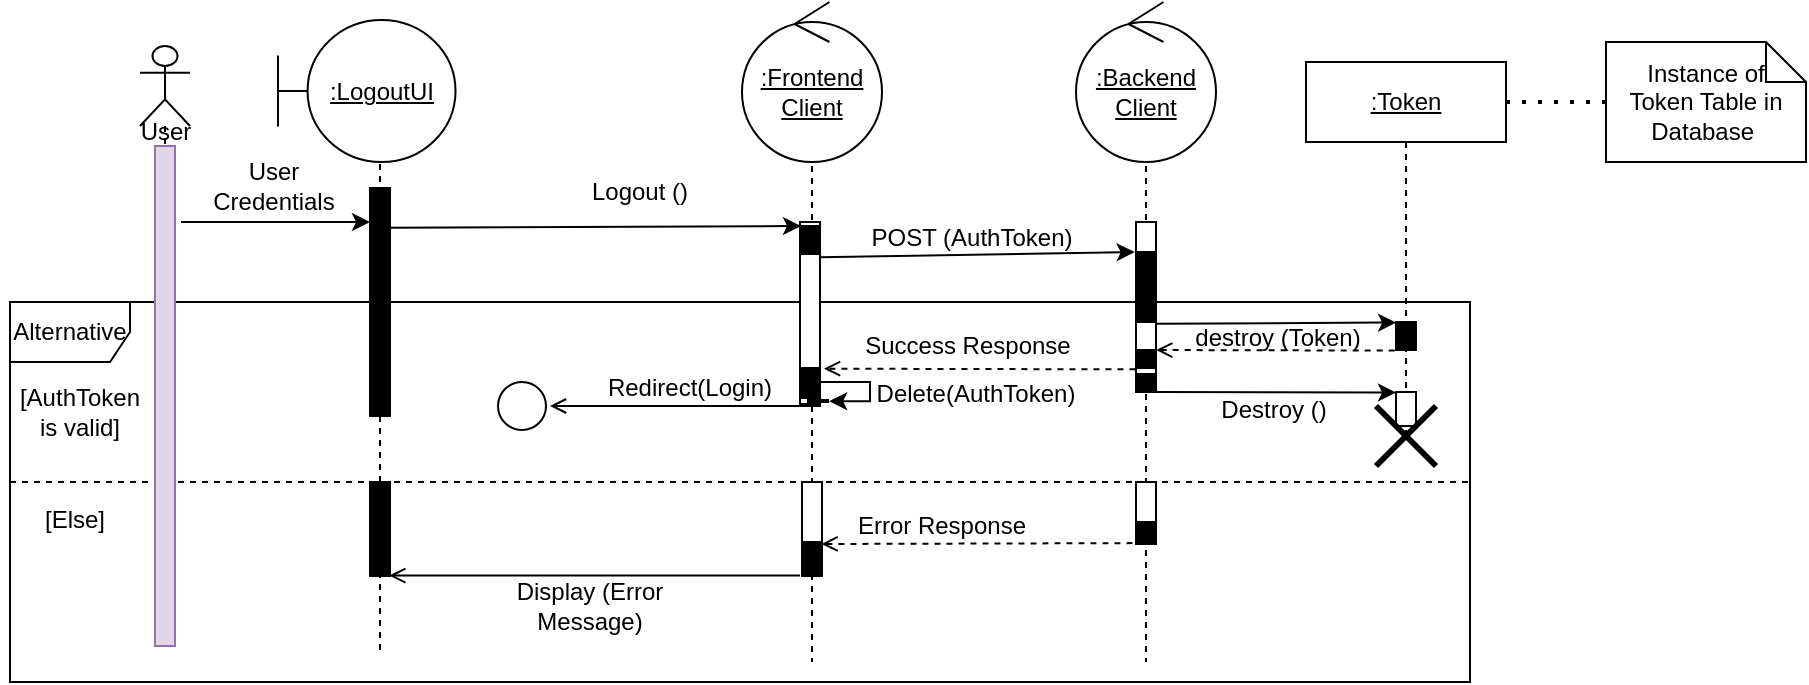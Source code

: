 <mxfile version="17.4.2" type="device"><diagram id="MIpJbKZCCXrKVAlE9q_T" name="Page-1"><mxGraphModel dx="1102" dy="865" grid="1" gridSize="10" guides="1" tooltips="1" connect="1" arrows="1" fold="1" page="1" pageScale="1" pageWidth="850" pageHeight="1100" math="0" shadow="0"><root><mxCell id="0"/><mxCell id="1" parent="0"/><mxCell id="KhDxWJ5JsTdzf5pxd7cd-9" value="Alternative" style="shape=umlFrame;whiteSpace=wrap;html=1;" parent="1" vertex="1"><mxGeometry x="40" y="200" width="730" height="190" as="geometry"/></mxCell><mxCell id="_CUxs6TRnCV8gBITWxEh-52" value="" style="shape=umlLifeline;participant=umlControl;perimeter=lifelinePerimeter;whiteSpace=wrap;html=1;container=1;collapsible=0;recursiveResize=0;verticalAlign=top;spacingTop=36;outlineConnect=0;fillColor=#FFFFFF;" parent="1" vertex="1"><mxGeometry x="578" y="80" width="60" height="300" as="geometry"/></mxCell><mxCell id="_CUxs6TRnCV8gBITWxEh-53" value="&lt;u&gt;:Backend&lt;br&gt;Client&lt;/u&gt;" style="ellipse;shape=umlControl;whiteSpace=wrap;html=1;fillColor=#FFFFFF;" parent="_CUxs6TRnCV8gBITWxEh-52" vertex="1"><mxGeometry x="-5" y="-30" width="70" height="80" as="geometry"/></mxCell><mxCell id="L7ZnafXnblvMDZfj7K9R-7" value="" style="html=1;points=[];perimeter=orthogonalPerimeter;" parent="_CUxs6TRnCV8gBITWxEh-52" vertex="1"><mxGeometry x="25" y="210" width="10" height="30" as="geometry"/></mxCell><mxCell id="_CUxs6TRnCV8gBITWxEh-50" value="" style="shape=umlLifeline;participant=umlControl;perimeter=lifelinePerimeter;whiteSpace=wrap;html=1;container=1;collapsible=0;recursiveResize=0;verticalAlign=top;spacingTop=36;outlineConnect=0;fillColor=#FFFFFF;" parent="1" vertex="1"><mxGeometry x="411" y="80" width="60" height="300" as="geometry"/></mxCell><mxCell id="_CUxs6TRnCV8gBITWxEh-49" value="&lt;u&gt;:Frontend&lt;br&gt;Client&lt;/u&gt;" style="ellipse;shape=umlControl;whiteSpace=wrap;html=1;fillColor=#FFFFFF;" parent="_CUxs6TRnCV8gBITWxEh-50" vertex="1"><mxGeometry x="-5" y="-30" width="70" height="80" as="geometry"/></mxCell><mxCell id="L7ZnafXnblvMDZfj7K9R-8" value="" style="html=1;points=[];perimeter=orthogonalPerimeter;" parent="_CUxs6TRnCV8gBITWxEh-50" vertex="1"><mxGeometry x="25" y="210" width="10" height="30" as="geometry"/></mxCell><mxCell id="_CUxs6TRnCV8gBITWxEh-4" value="" style="endArrow=classic;html=1;rounded=0;exitX=1.3;exitY=0.152;exitDx=0;exitDy=0;exitPerimeter=0;" parent="1" source="_CUxs6TRnCV8gBITWxEh-19" edge="1"><mxGeometry width="50" height="50" relative="1" as="geometry"><mxPoint x="130" y="170" as="sourcePoint"/><mxPoint x="220.0" y="160.0" as="targetPoint"/></mxGeometry></mxCell><mxCell id="KhDxWJ5JsTdzf5pxd7cd-17" value="" style="endArrow=open;html=1;rounded=0;endFill=0;entryX=1.2;entryY=0.663;entryDx=0;entryDy=0;entryPerimeter=0;dashed=1;exitX=-0.178;exitY=0.96;exitDx=0;exitDy=0;exitPerimeter=0;" parent="1" source="_CUxs6TRnCV8gBITWxEh-12" edge="1"><mxGeometry width="50" height="50" relative="1" as="geometry"><mxPoint x="658.25" y="321.0" as="sourcePoint"/><mxPoint x="445.75" y="321.0" as="targetPoint"/></mxGeometry></mxCell><mxCell id="KhDxWJ5JsTdzf5pxd7cd-10" value="" style="endArrow=open;html=1;rounded=0;endFill=0;" parent="1" edge="1"><mxGeometry width="50" height="50" relative="1" as="geometry"><mxPoint x="440" y="252" as="sourcePoint"/><mxPoint x="310" y="252" as="targetPoint"/></mxGeometry></mxCell><mxCell id="KhDxWJ5JsTdzf5pxd7cd-7" value="" style="endArrow=open;html=1;rounded=0;endFill=0;entryX=1.2;entryY=0.663;entryDx=0;entryDy=0;entryPerimeter=0;dashed=1;exitX=-0.028;exitY=0.979;exitDx=0;exitDy=0;exitPerimeter=0;" parent="1" edge="1"><mxGeometry width="50" height="50" relative="1" as="geometry"><mxPoint x="602.72" y="233.685" as="sourcePoint"/><mxPoint x="447" y="233.34" as="targetPoint"/></mxGeometry></mxCell><mxCell id="KhDxWJ5JsTdzf5pxd7cd-5" value="" style="endArrow=classic;html=1;rounded=0;endFill=1;entryX=-0.067;entryY=0;entryDx=0;entryDy=0;entryPerimeter=0;exitX=1;exitY=0.192;exitDx=0;exitDy=0;exitPerimeter=0;" parent="1" source="0Rs5ef374-KKTqK2Qocw-10" target="_CUxs6TRnCV8gBITWxEh-31" edge="1"><mxGeometry width="50" height="50" relative="1" as="geometry"><mxPoint x="439.997" y="190" as="sourcePoint"/><mxPoint x="655" y="190" as="targetPoint"/></mxGeometry></mxCell><mxCell id="0Rs5ef374-KKTqK2Qocw-11" value="" style="endArrow=classic;html=1;rounded=0;exitX=0.956;exitY=0.156;exitDx=0;exitDy=0;exitPerimeter=0;" parent="1" edge="1"><mxGeometry width="50" height="50" relative="1" as="geometry"><mxPoint x="229.56" y="162.824" as="sourcePoint"/><mxPoint x="435.5" y="162.0" as="targetPoint"/></mxGeometry></mxCell><mxCell id="KhDxWJ5JsTdzf5pxd7cd-1" value="Logout ()" style="text;html=1;strokeColor=none;fillColor=none;align=center;verticalAlign=middle;whiteSpace=wrap;rounded=0;" parent="1" vertex="1"><mxGeometry x="310" y="130" width="90" height="30" as="geometry"/></mxCell><mxCell id="KhDxWJ5JsTdzf5pxd7cd-4" value="POST (AuthToken)" style="text;html=1;strokeColor=none;fillColor=none;align=center;verticalAlign=middle;whiteSpace=wrap;rounded=0;" parent="1" vertex="1"><mxGeometry x="451" y="153" width="140" height="30" as="geometry"/></mxCell><mxCell id="KhDxWJ5JsTdzf5pxd7cd-8" value="Success Response" style="text;html=1;strokeColor=none;fillColor=none;align=center;verticalAlign=middle;whiteSpace=wrap;rounded=0;" parent="1" vertex="1"><mxGeometry x="459" y="207" width="120" height="30" as="geometry"/></mxCell><mxCell id="KhDxWJ5JsTdzf5pxd7cd-11" value="Redirect(Login)" style="text;html=1;strokeColor=none;fillColor=none;align=center;verticalAlign=middle;whiteSpace=wrap;rounded=0;" parent="1" vertex="1"><mxGeometry x="335" y="236" width="90" height="14" as="geometry"/></mxCell><mxCell id="KhDxWJ5JsTdzf5pxd7cd-14" value="" style="line;strokeWidth=1;fillColor=none;align=left;verticalAlign=middle;spacingTop=-1;spacingLeft=3;spacingRight=3;rotatable=0;labelPosition=right;points=[];portConstraint=eastwest;dashed=1;" parent="1" vertex="1"><mxGeometry x="40" y="286" width="730" height="8" as="geometry"/></mxCell><mxCell id="KhDxWJ5JsTdzf5pxd7cd-15" value="[AuthToken is valid]" style="text;html=1;strokeColor=none;fillColor=none;align=center;verticalAlign=middle;whiteSpace=wrap;rounded=0;" parent="1" vertex="1"><mxGeometry x="40" y="240" width="70" height="30" as="geometry"/></mxCell><mxCell id="KhDxWJ5JsTdzf5pxd7cd-16" value="[Else]" style="text;html=1;strokeColor=none;fillColor=none;align=center;verticalAlign=middle;whiteSpace=wrap;rounded=0;" parent="1" vertex="1"><mxGeometry x="35" y="294" width="75" height="30" as="geometry"/></mxCell><mxCell id="KhDxWJ5JsTdzf5pxd7cd-18" value="Error Response" style="text;html=1;strokeColor=none;fillColor=none;align=center;verticalAlign=middle;whiteSpace=wrap;rounded=0;" parent="1" vertex="1"><mxGeometry x="446" y="297" width="120" height="30" as="geometry"/></mxCell><mxCell id="KhDxWJ5JsTdzf5pxd7cd-19" value="" style="endArrow=open;html=1;rounded=0;endFill=0;entryX=0.964;entryY=0.945;entryDx=0;entryDy=0;entryPerimeter=0;" parent="1" edge="1"><mxGeometry width="50" height="50" relative="1" as="geometry"><mxPoint x="435" y="336.78" as="sourcePoint"/><mxPoint x="229.64" y="336.78" as="targetPoint"/></mxGeometry></mxCell><mxCell id="KhDxWJ5JsTdzf5pxd7cd-20" value="Display (Error Message)" style="text;html=1;strokeColor=none;fillColor=none;align=center;verticalAlign=middle;whiteSpace=wrap;rounded=0;" parent="1" vertex="1"><mxGeometry x="270" y="337" width="120" height="30" as="geometry"/></mxCell><mxCell id="_CUxs6TRnCV8gBITWxEh-3" value="User Credentials" style="text;html=1;strokeColor=none;fillColor=none;align=center;verticalAlign=middle;whiteSpace=wrap;rounded=0;" parent="1" vertex="1"><mxGeometry x="127.0" y="127" width="90" height="30" as="geometry"/></mxCell><mxCell id="_CUxs6TRnCV8gBITWxEh-7" value=":" style="shape=umlLifeline;participant=umlBoundary;perimeter=lifelinePerimeter;whiteSpace=wrap;html=1;container=1;collapsible=0;recursiveResize=0;verticalAlign=top;spacingTop=36;outlineConnect=0;" parent="1" vertex="1"><mxGeometry x="200" y="67" width="50" height="310" as="geometry"/></mxCell><mxCell id="0Rs5ef374-KKTqK2Qocw-8" value="" style="html=1;points=[];perimeter=orthogonalPerimeter;fillColor=#000000;" parent="_CUxs6TRnCV8gBITWxEh-7" vertex="1"><mxGeometry x="20" y="76" width="10" height="114" as="geometry"/></mxCell><mxCell id="_CUxs6TRnCV8gBITWxEh-9" value="" style="html=1;points=[];perimeter=orthogonalPerimeter;fillColor=#000000;" parent="_CUxs6TRnCV8gBITWxEh-7" vertex="1"><mxGeometry x="20" y="93" width="10" height="17" as="geometry"/></mxCell><mxCell id="L7ZnafXnblvMDZfj7K9R-3" value="" style="html=1;points=[];perimeter=orthogonalPerimeter;fillColor=#000000;" parent="_CUxs6TRnCV8gBITWxEh-7" vertex="1"><mxGeometry x="20" y="223" width="10" height="47" as="geometry"/></mxCell><mxCell id="_CUxs6TRnCV8gBITWxEh-8" value="&lt;u&gt;:LogoutUI&lt;/u&gt;" style="shape=umlBoundary;whiteSpace=wrap;html=1;" parent="1" vertex="1"><mxGeometry x="174" y="59" width="88.75" height="71" as="geometry"/></mxCell><mxCell id="_CUxs6TRnCV8gBITWxEh-18" value="" style="shape=umlLifeline;participant=umlActor;perimeter=lifelinePerimeter;whiteSpace=wrap;html=1;container=1;collapsible=0;recursiveResize=0;verticalAlign=top;spacingTop=36;outlineConnect=0;fillColor=#FFFFFF;" parent="1" vertex="1"><mxGeometry x="105" y="72" width="25" height="300" as="geometry"/></mxCell><mxCell id="_CUxs6TRnCV8gBITWxEh-19" value="" style="html=1;points=[];perimeter=orthogonalPerimeter;fillColor=#e1d5e7;strokeColor=#9673a6;" parent="_CUxs6TRnCV8gBITWxEh-18" vertex="1"><mxGeometry x="7.5" y="50" width="10" height="250" as="geometry"/></mxCell><mxCell id="_CUxs6TRnCV8gBITWxEh-20" value="User" style="text;html=1;strokeColor=none;fillColor=none;align=center;verticalAlign=middle;whiteSpace=wrap;rounded=0;" parent="_CUxs6TRnCV8gBITWxEh-18" vertex="1"><mxGeometry x="-2.5" y="28" width="30" height="30" as="geometry"/></mxCell><mxCell id="_CUxs6TRnCV8gBITWxEh-24" value="&lt;span&gt;&lt;u&gt;:Token&lt;/u&gt;&lt;/span&gt;" style="shape=umlLifeline;perimeter=lifelinePerimeter;whiteSpace=wrap;html=1;container=1;collapsible=0;recursiveResize=0;outlineConnect=0;" parent="1" vertex="1"><mxGeometry x="688" y="80" width="100" height="190" as="geometry"/></mxCell><mxCell id="_CUxs6TRnCV8gBITWxEh-30" value="" style="html=1;points=[];perimeter=orthogonalPerimeter;fillColor=#FFFFFF;" parent="_CUxs6TRnCV8gBITWxEh-24" vertex="1"><mxGeometry x="45" y="165" width="10" height="17" as="geometry"/></mxCell><mxCell id="_CUxs6TRnCV8gBITWxEh-37" value="" style="endArrow=none;html=1;rounded=0;endFill=0;exitX=1.014;exitY=0.127;exitDx=0;exitDy=0;exitPerimeter=0;entryX=0.004;entryY=0.085;entryDx=0;entryDy=0;entryPerimeter=0;startArrow=open;startFill=0;dashed=1;" parent="_CUxs6TRnCV8gBITWxEh-24" edge="1"><mxGeometry width="50" height="50" relative="1" as="geometry"><mxPoint x="-74.9" y="144.003" as="sourcePoint"/><mxPoint x="45" y="144.305" as="targetPoint"/></mxGeometry></mxCell><mxCell id="_CUxs6TRnCV8gBITWxEh-38" value="" style="html=1;points=[];perimeter=orthogonalPerimeter;fillColor=#000000;" parent="_CUxs6TRnCV8gBITWxEh-24" vertex="1"><mxGeometry x="45" y="130" width="10" height="14" as="geometry"/></mxCell><mxCell id="_CUxs6TRnCV8gBITWxEh-47" value="" style="endArrow=classic;html=1;rounded=0;endFill=1;exitX=1.014;exitY=0.127;exitDx=0;exitDy=0;exitPerimeter=0;entryX=0.004;entryY=0.085;entryDx=0;entryDy=0;entryPerimeter=0;startArrow=none;startFill=0;" parent="_CUxs6TRnCV8gBITWxEh-24" edge="1"><mxGeometry width="50" height="50" relative="1" as="geometry"><mxPoint x="-74.9" y="165.003" as="sourcePoint"/><mxPoint x="45" y="165.305" as="targetPoint"/></mxGeometry></mxCell><mxCell id="_CUxs6TRnCV8gBITWxEh-29" value="" style="shape=umlDestroy;whiteSpace=wrap;html=1;strokeWidth=3;fillColor=#FFFFFF;" parent="1" vertex="1"><mxGeometry x="723" y="252" width="30" height="30" as="geometry"/></mxCell><mxCell id="_CUxs6TRnCV8gBITWxEh-33" value="" style="endArrow=classic;html=1;rounded=0;endFill=1;exitX=1.014;exitY=0.127;exitDx=0;exitDy=0;exitPerimeter=0;entryX=0.004;entryY=0.085;entryDx=0;entryDy=0;entryPerimeter=0;" parent="1" edge="1"><mxGeometry width="50" height="50" relative="1" as="geometry"><mxPoint x="613.14" y="210.905" as="sourcePoint"/><mxPoint x="733.04" y="210.275" as="targetPoint"/></mxGeometry></mxCell><mxCell id="_CUxs6TRnCV8gBITWxEh-34" value="destroy (Token)" style="text;html=1;strokeColor=none;fillColor=none;align=center;verticalAlign=middle;whiteSpace=wrap;rounded=0;" parent="1" vertex="1"><mxGeometry x="610" y="208" width="128" height="20" as="geometry"/></mxCell><mxCell id="_CUxs6TRnCV8gBITWxEh-41" value="Instance of &lt;br&gt;Token Table in Database&amp;nbsp;" style="shape=note;size=20;whiteSpace=wrap;html=1;fillColor=#FFFFFF;padding=3;" parent="1" vertex="1"><mxGeometry x="838" y="70" width="100" height="60" as="geometry"/></mxCell><mxCell id="_CUxs6TRnCV8gBITWxEh-42" value="" style="endArrow=none;dashed=1;html=1;dashPattern=1 3;strokeWidth=2;rounded=0;exitX=0;exitY=0.5;exitDx=0;exitDy=0;exitPerimeter=0;" parent="1" source="_CUxs6TRnCV8gBITWxEh-41" edge="1"><mxGeometry width="50" height="50" relative="1" as="geometry"><mxPoint x="936" y="270" as="sourcePoint"/><mxPoint x="786" y="100" as="targetPoint"/></mxGeometry></mxCell><mxCell id="_CUxs6TRnCV8gBITWxEh-48" value="Destroy ()" style="text;html=1;strokeColor=none;fillColor=none;align=center;verticalAlign=middle;whiteSpace=wrap;rounded=0;" parent="1" vertex="1"><mxGeometry x="612" y="244" width="120" height="20" as="geometry"/></mxCell><mxCell id="0Rs5ef374-KKTqK2Qocw-10" value="" style="html=1;points=[];perimeter=orthogonalPerimeter;" parent="1" vertex="1"><mxGeometry x="435" y="160" width="10" height="92" as="geometry"/></mxCell><mxCell id="_CUxs6TRnCV8gBITWxEh-10" value="" style="html=1;points=[];perimeter=orthogonalPerimeter;fillColor=#000000;" parent="1" vertex="1"><mxGeometry x="435" y="162" width="10" height="14" as="geometry"/></mxCell><mxCell id="_CUxs6TRnCV8gBITWxEh-13" value="" style="html=1;points=[];perimeter=orthogonalPerimeter;fillColor=#000000;" parent="1" vertex="1"><mxGeometry x="436" y="320" width="10" height="17" as="geometry"/></mxCell><mxCell id="KhDxWJ5JsTdzf5pxd7cd-6" value="" style="html=1;points=[];perimeter=orthogonalPerimeter;" parent="1" vertex="1"><mxGeometry x="603" y="160" width="10" height="80" as="geometry"/></mxCell><mxCell id="_CUxs6TRnCV8gBITWxEh-12" value="" style="html=1;points=[];perimeter=orthogonalPerimeter;fillColor=#000000;" parent="1" vertex="1"><mxGeometry x="603" y="310" width="10" height="11" as="geometry"/></mxCell><mxCell id="_CUxs6TRnCV8gBITWxEh-31" value="" style="html=1;points=[];perimeter=orthogonalPerimeter;fillColor=#000000;" parent="1" vertex="1"><mxGeometry x="603" y="175" width="10" height="9" as="geometry"/></mxCell><mxCell id="_CUxs6TRnCV8gBITWxEh-45" value="" style="html=1;points=[];perimeter=orthogonalPerimeter;fillColor=#000000;" parent="1" vertex="1"><mxGeometry x="603" y="236" width="10" height="9" as="geometry"/></mxCell><mxCell id="IbN3CjJCLQFKVfmBRDEL-1" value="" style="html=1;points=[];perimeter=orthogonalPerimeter;fillColor=#000000;" parent="1" vertex="1"><mxGeometry x="603" y="185" width="10" height="9" as="geometry"/></mxCell><mxCell id="IbN3CjJCLQFKVfmBRDEL-7" value="" style="html=1;points=[];perimeter=orthogonalPerimeter;fillColor=#000000;" parent="1" vertex="1"><mxGeometry x="603" y="195" width="10" height="15" as="geometry"/></mxCell><mxCell id="IbN3CjJCLQFKVfmBRDEL-8" value="" style="html=1;points=[];perimeter=orthogonalPerimeter;fillColor=#000000;" parent="1" vertex="1"><mxGeometry x="603" y="224" width="10" height="9" as="geometry"/></mxCell><mxCell id="IbN3CjJCLQFKVfmBRDEL-9" value="" style="html=1;points=[];perimeter=orthogonalPerimeter;fillColor=#000000;" parent="1" vertex="1"><mxGeometry x="439" y="249" width="10" height="1" as="geometry"/></mxCell><mxCell id="IbN3CjJCLQFKVfmBRDEL-10" value="" style="html=1;points=[];perimeter=orthogonalPerimeter;fillColor=#000000;" parent="1" vertex="1"><mxGeometry x="435" y="233" width="10" height="7" as="geometry"/></mxCell><mxCell id="rSbPFZ6I_hndh2DiCHzq-3" value="" style="html=1;points=[];perimeter=orthogonalPerimeter;fillColor=#000000;" parent="1" vertex="1"><mxGeometry x="435" y="251" width="10" height="1" as="geometry"/></mxCell><mxCell id="rSbPFZ6I_hndh2DiCHzq-5" style="edgeStyle=orthogonalEdgeStyle;rounded=0;orthogonalLoop=1;jettySize=auto;html=1;entryX=1.059;entryY=0.602;entryDx=0;entryDy=0;entryPerimeter=0;" parent="1" source="rSbPFZ6I_hndh2DiCHzq-4" target="IbN3CjJCLQFKVfmBRDEL-9" edge="1"><mxGeometry relative="1" as="geometry"><Array as="points"><mxPoint x="440" y="240"/><mxPoint x="470" y="240"/><mxPoint x="470" y="250"/></Array></mxGeometry></mxCell><mxCell id="rSbPFZ6I_hndh2DiCHzq-4" value="" style="html=1;points=[];perimeter=orthogonalPerimeter;fillColor=#000000;" parent="1" vertex="1"><mxGeometry x="435" y="241" width="10" height="7" as="geometry"/></mxCell><mxCell id="rSbPFZ6I_hndh2DiCHzq-6" value="Delete(AuthToken)" style="text;html=1;strokeColor=none;fillColor=none;align=center;verticalAlign=middle;whiteSpace=wrap;rounded=0;" parent="1" vertex="1"><mxGeometry x="463" y="238" width="120" height="15" as="geometry"/></mxCell><mxCell id="OpBzDefdfkoycp0Qe0Rp-1" value="" style="ellipse;whiteSpace=wrap;html=1;aspect=fixed;" vertex="1" parent="1"><mxGeometry x="284" y="240" width="24" height="24" as="geometry"/></mxCell></root></mxGraphModel></diagram></mxfile>